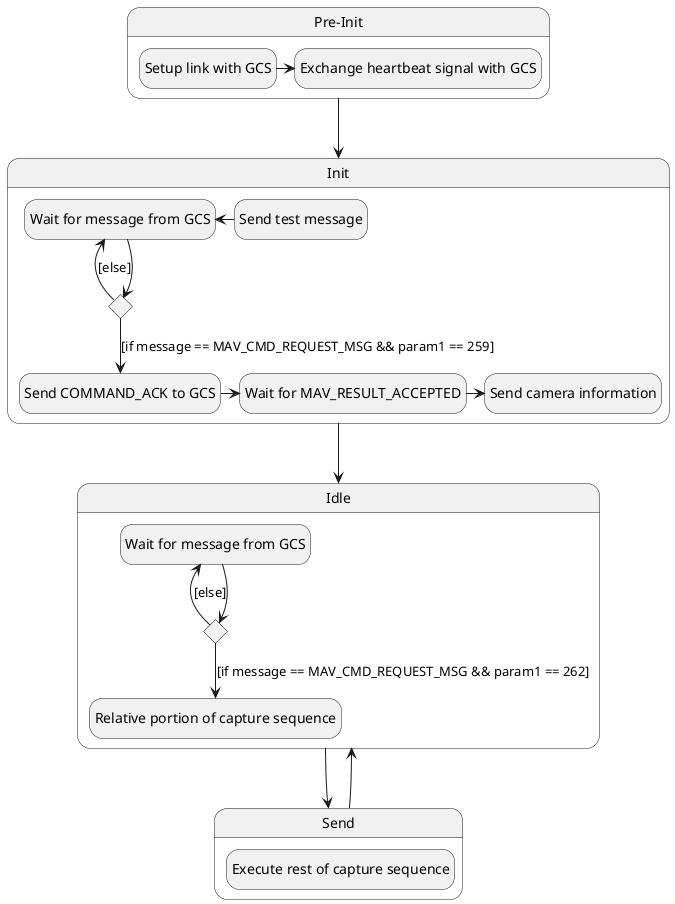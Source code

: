 @startuml
hide empty description
state "Pre-Init" as preinit {
    state "Setup link with GCS" as link1
    state "Exchange heartbeat signal with GCS" as heartbeat1
    link1 -right-> heartbeat1
}

preinit --> Init

state Init {
    state "Send test message" as msg1
    state "Wait for message from GCS" as msg_gcs
    msg1 -left-> msg_gcs
    
    state c1 <<choice>>
    
    msg_gcs -down-> c1
    c1 -down-> cmd1 : [if message == MAV_CMD_REQUEST_MSG && param1 == 259]
    c1 -left-> msg_gcs : [else]
    
    state "Send COMMAND_ACK to GCS" as cmd1
    state "Wait for MAV_RESULT_ACCEPTED" as wait1
    state "Send camera information" as cam1
    
    cmd1 -right-> wait1
    wait1 -right->cam1
}

Init --> Idle

state Idle {
    state "Wait for message from GCS" as msg_gcs2
    state "Relative portion of capture sequence" as cap1

    state c2 <<choice>>
    
    msg_gcs2 -down-> c2
    c2 --> cap1 : [if message == MAV_CMD_REQUEST_MSG && param1 == 262]
    c2 -left-> msg_gcs2 : [else]

}

Idle --> Send

state Send {
    state "Execute rest of capture sequence" as exec1
}

Send -up->Idle

@enduml